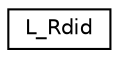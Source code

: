 digraph "Graphical Class Hierarchy"
{
 // LATEX_PDF_SIZE
  edge [fontname="Helvetica",fontsize="10",labelfontname="Helvetica",labelfontsize="10"];
  node [fontname="Helvetica",fontsize="10",shape=record];
  rankdir="LR";
  Node0 [label="L_Rdid",height=0.2,width=0.4,color="black", fillcolor="white", style="filled",URL="$struct_l___rdid.html",tooltip=" "];
}
